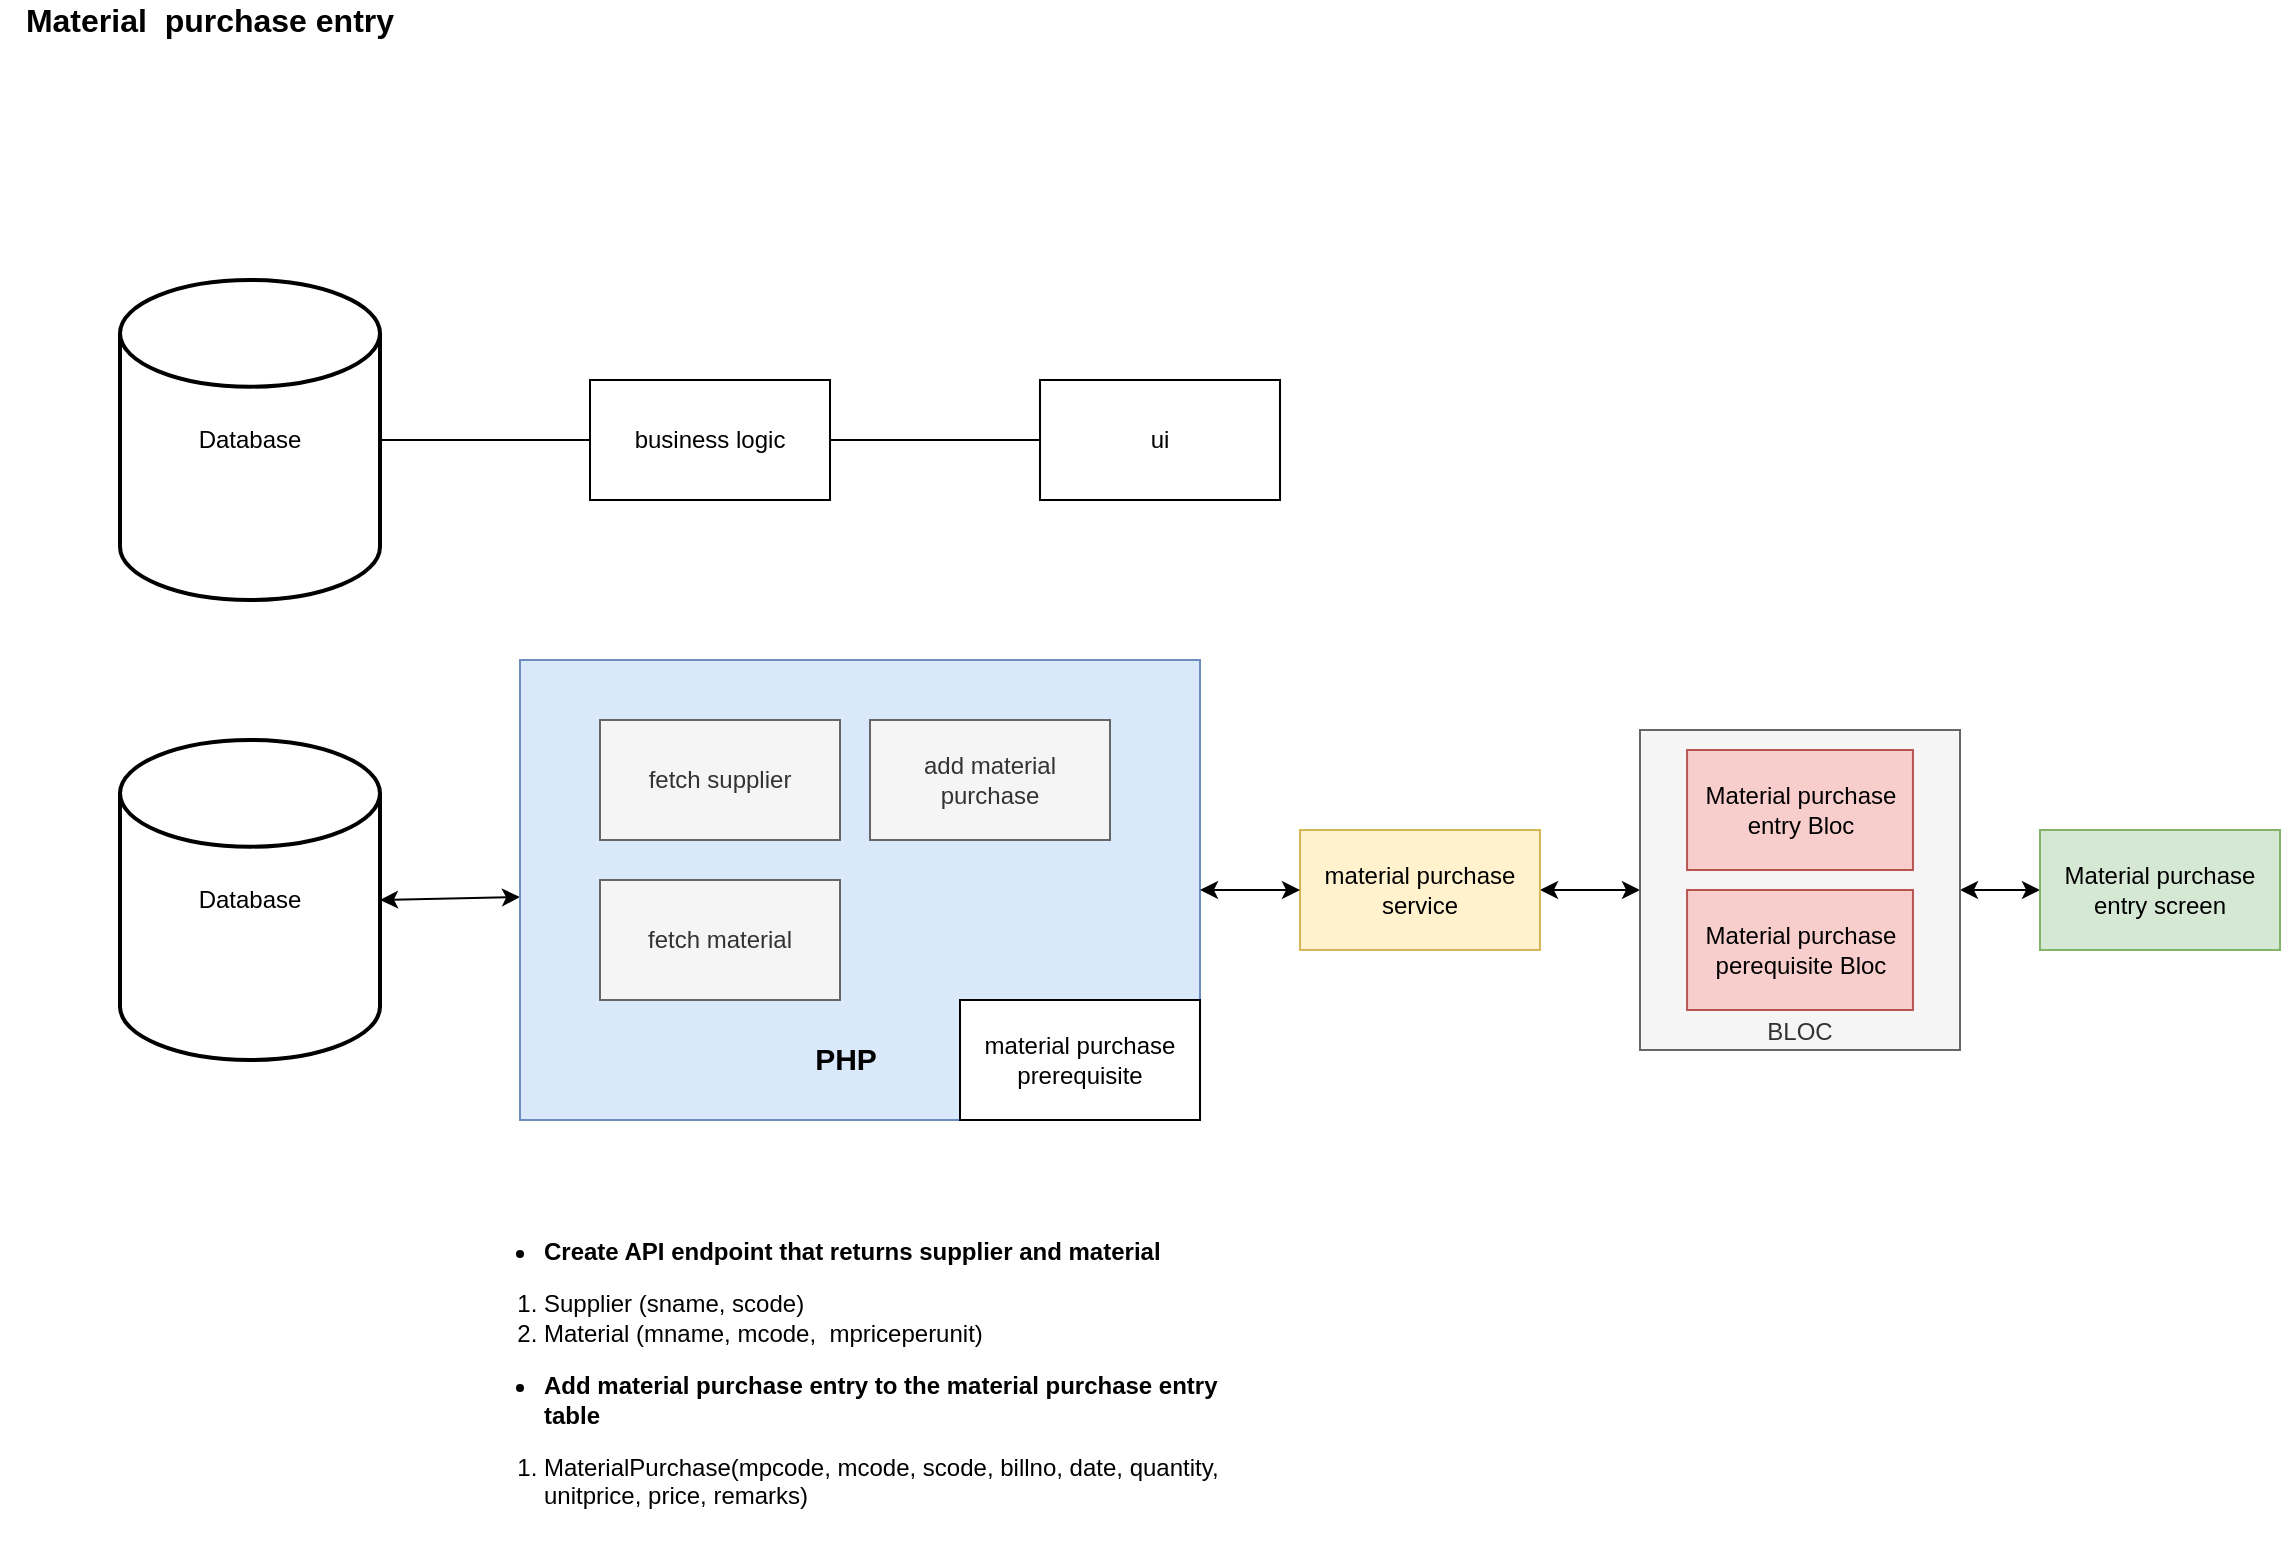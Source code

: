 <mxfile version="13.9.9" type="device" pages="5"><diagram id="QV5K9Vt319XhEKsrJ4Ew" name="High level diagram"><mxGraphModel dx="899" dy="542" grid="1" gridSize="10" guides="1" tooltips="1" connect="1" arrows="1" fold="1" page="1" pageScale="1" pageWidth="850" pageHeight="1100" math="0" shadow="0"><root><mxCell id="0"/><mxCell id="1" style="" parent="0"/><mxCell id="Pnt5gyBTpbnhrwUrMIUJ-1" value="Material&amp;nbsp; purchase entry" style="text;html=1;strokeColor=none;fillColor=none;align=center;verticalAlign=middle;whiteSpace=wrap;rounded=0;strokeWidth=1;fontStyle=1;fontSize=16;" parent="1" vertex="1"><mxGeometry x="10" y="10" width="210" height="20" as="geometry"/></mxCell><mxCell id="Pnt5gyBTpbnhrwUrMIUJ-18" style="edgeStyle=none;rounded=0;orthogonalLoop=1;jettySize=auto;html=1;exitX=1;exitY=0.5;exitDx=0;exitDy=0;exitPerimeter=0;entryX=0;entryY=0.5;entryDx=0;entryDy=0;fontSize=12;endArrow=none;endFill=0;" parent="1" source="Pnt5gyBTpbnhrwUrMIUJ-3" target="Pnt5gyBTpbnhrwUrMIUJ-4" edge="1"><mxGeometry relative="1" as="geometry"/></mxCell><mxCell id="Pnt5gyBTpbnhrwUrMIUJ-3" value="Database" style="strokeWidth=2;html=1;shape=mxgraph.flowchart.database;whiteSpace=wrap;fontSize=12;" parent="1" vertex="1"><mxGeometry x="70" y="150" width="130" height="160" as="geometry"/></mxCell><mxCell id="Pnt5gyBTpbnhrwUrMIUJ-19" style="edgeStyle=none;rounded=0;orthogonalLoop=1;jettySize=auto;html=1;exitX=1;exitY=0.5;exitDx=0;exitDy=0;entryX=0;entryY=0.5;entryDx=0;entryDy=0;fontSize=12;endArrow=none;endFill=0;" parent="1" source="Pnt5gyBTpbnhrwUrMIUJ-4" target="Pnt5gyBTpbnhrwUrMIUJ-5" edge="1"><mxGeometry relative="1" as="geometry"/></mxCell><mxCell id="Pnt5gyBTpbnhrwUrMIUJ-4" value="business logic" style="rounded=0;whiteSpace=wrap;html=1;strokeWidth=1;fontSize=12;" parent="1" vertex="1"><mxGeometry x="305" y="200" width="120" height="60" as="geometry"/></mxCell><mxCell id="Pnt5gyBTpbnhrwUrMIUJ-5" value="ui" style="rounded=0;whiteSpace=wrap;html=1;strokeWidth=1;fontSize=12;" parent="1" vertex="1"><mxGeometry x="530" y="200" width="120" height="60" as="geometry"/></mxCell><mxCell id="Pnt5gyBTpbnhrwUrMIUJ-31" style="edgeStyle=none;rounded=0;orthogonalLoop=1;jettySize=auto;html=1;exitX=1;exitY=0.5;exitDx=0;exitDy=0;exitPerimeter=0;endArrow=classic;endFill=1;fontSize=12;startArrow=classic;startFill=1;" parent="1" source="Pnt5gyBTpbnhrwUrMIUJ-21" target="Pnt5gyBTpbnhrwUrMIUJ-28" edge="1"><mxGeometry relative="1" as="geometry"/></mxCell><mxCell id="Pnt5gyBTpbnhrwUrMIUJ-21" value="Database" style="strokeWidth=2;html=1;shape=mxgraph.flowchart.database;whiteSpace=wrap;fontSize=12;" parent="1" vertex="1"><mxGeometry x="70" y="380" width="130" height="160" as="geometry"/></mxCell><UserObject label="" id="Pnt5gyBTpbnhrwUrMIUJ-29"><mxCell style="group;fillColor=#f8cecc;strokeColor=#b85450;" parent="1" vertex="1" connectable="0"><mxGeometry x="270" y="340" width="340" height="230" as="geometry"/></mxCell></UserObject><mxCell id="Pnt5gyBTpbnhrwUrMIUJ-28" value="&lt;h1&gt;&lt;font style=&quot;font-size: 15px&quot;&gt;PHP&lt;/font&gt;&lt;/h1&gt;" style="rounded=0;whiteSpace=wrap;html=1;strokeWidth=1;fontSize=12;align=center;spacingRight=14;verticalAlign=bottom;fillColor=#dae8fc;strokeColor=#6c8ebf;" parent="Pnt5gyBTpbnhrwUrMIUJ-29" vertex="1"><mxGeometry width="340" height="230" as="geometry"/></mxCell><mxCell id="Pnt5gyBTpbnhrwUrMIUJ-25" value="fetch supplier" style="rounded=0;whiteSpace=wrap;html=1;strokeWidth=1;fontSize=12;fillColor=#f5f5f5;strokeColor=#666666;fontColor=#333333;" parent="Pnt5gyBTpbnhrwUrMIUJ-29" vertex="1"><mxGeometry x="40" y="30" width="120" height="60" as="geometry"/></mxCell><mxCell id="Pnt5gyBTpbnhrwUrMIUJ-26" value="fetch material" style="rounded=0;whiteSpace=wrap;html=1;strokeWidth=1;fontSize=12;fillColor=#f5f5f5;strokeColor=#666666;fontColor=#333333;" parent="Pnt5gyBTpbnhrwUrMIUJ-29" vertex="1"><mxGeometry x="40" y="110" width="120" height="60" as="geometry"/></mxCell><mxCell id="Pnt5gyBTpbnhrwUrMIUJ-27" value="add material purchase" style="rounded=0;whiteSpace=wrap;html=1;strokeWidth=1;fontSize=12;fillColor=#f5f5f5;strokeColor=#666666;fontColor=#333333;" parent="Pnt5gyBTpbnhrwUrMIUJ-29" vertex="1"><mxGeometry x="175" y="30" width="120" height="60" as="geometry"/></mxCell><UserObject label="material purchase prerequisite" id="Pnt5gyBTpbnhrwUrMIUJ-39"><mxCell style="rounded=0;whiteSpace=wrap;html=1;strokeWidth=1;fontSize=12;" parent="Pnt5gyBTpbnhrwUrMIUJ-29" vertex="1"><mxGeometry x="220" y="170" width="120" height="60" as="geometry"/></mxCell></UserObject><mxCell id="M_cP8SdvTLf78O9Frro9-1" style="edgeStyle=orthogonalEdgeStyle;rounded=0;orthogonalLoop=1;jettySize=auto;html=1;startArrow=classic;startFill=1;endArrow=classic;endFill=1;" parent="1" source="Pnt5gyBTpbnhrwUrMIUJ-30" target="NsoEBpE51U3iJmEmzJG5-1" edge="1"><mxGeometry relative="1" as="geometry"><mxPoint x="860" y="455" as="targetPoint"/><Array as="points"><mxPoint x="840" y="455"/><mxPoint x="840" y="455"/></Array></mxGeometry></mxCell><UserObject label="material purchase service" link="data:page/id,kyyFgKPDq-HaHWVdIv5S" id="Pnt5gyBTpbnhrwUrMIUJ-30"><mxCell style="rounded=0;whiteSpace=wrap;html=1;strokeWidth=1;fontSize=12;fillColor=#fff2cc;strokeColor=#d6b656;" parent="1" vertex="1"><mxGeometry x="660" y="425" width="120" height="60" as="geometry"/></mxCell></UserObject><mxCell id="M_cP8SdvTLf78O9Frro9-3" style="edgeStyle=orthogonalEdgeStyle;rounded=0;orthogonalLoop=1;jettySize=auto;html=1;entryX=1;entryY=0.5;entryDx=0;entryDy=0;startArrow=classic;startFill=1;endArrow=classic;endFill=1;" parent="1" source="Pnt5gyBTpbnhrwUrMIUJ-35" target="NsoEBpE51U3iJmEmzJG5-1" edge="1"><mxGeometry relative="1" as="geometry"/></mxCell><mxCell id="Pnt5gyBTpbnhrwUrMIUJ-35" value="Material purchase entry screen" style="rounded=0;whiteSpace=wrap;html=1;strokeWidth=1;fontSize=12;fillColor=#d5e8d4;strokeColor=#82b366;" parent="1" vertex="1"><mxGeometry x="1030" y="425" width="120" height="60" as="geometry"/></mxCell><mxCell id="Pnt5gyBTpbnhrwUrMIUJ-36" style="edgeStyle=none;rounded=0;orthogonalLoop=1;jettySize=auto;html=1;exitX=1;exitY=0.5;exitDx=0;exitDy=0;entryX=0;entryY=0.5;entryDx=0;entryDy=0;startArrow=classic;startFill=1;endArrow=classic;endFill=1;fontSize=12;" parent="1" source="Pnt5gyBTpbnhrwUrMIUJ-28" target="Pnt5gyBTpbnhrwUrMIUJ-30" edge="1"><mxGeometry relative="1" as="geometry"/></mxCell><mxCell id="tz2uzORWyGp7HRnt9-gu-2" value="&lt;ul&gt;&lt;li&gt;&lt;b&gt;Create API endpoint that returns supplier and material&lt;/b&gt;&lt;/li&gt;&lt;/ul&gt;&lt;ol&gt;&lt;li&gt;Supplier (sname, scode)&lt;/li&gt;&lt;li&gt;Material (mname, mcode,&amp;nbsp; mpriceperunit)&lt;/li&gt;&lt;/ol&gt;&lt;ul&gt;&lt;li&gt;&lt;b&gt;Add material purchase entry to the material purchase entry table&lt;/b&gt;&lt;/li&gt;&lt;/ul&gt;&lt;ol&gt;&lt;li&gt;MaterialPurchase(mpcode, mcode, scode, billno, date, quantity, unitprice, price, remarks)&lt;/li&gt;&lt;/ol&gt;" style="text;html=1;strokeColor=none;fillColor=none;align=left;verticalAlign=top;whiteSpace=wrap;rounded=0;fontSize=12;" parent="1" vertex="1"><mxGeometry x="240" y="610" width="400" height="170" as="geometry"/></mxCell><mxCell id="NsoEBpE51U3iJmEmzJG5-2" value="" style="group" parent="1" vertex="1" connectable="0"><mxGeometry x="830" y="375" width="160" height="160" as="geometry"/></mxCell><UserObject label="BLOC" link="data:page/id,rGWA-mxIF4zJP4xXCpjU" id="NsoEBpE51U3iJmEmzJG5-1"><mxCell style="rounded=0;whiteSpace=wrap;html=1;verticalAlign=bottom;fillColor=#f5f5f5;strokeColor=#666666;fontColor=#333333;" parent="NsoEBpE51U3iJmEmzJG5-2" vertex="1"><mxGeometry width="160" height="160" as="geometry"/></mxCell></UserObject><UserObject label="Material purchase perequisite Bloc" link="data:page/id,1KdPU-bh0A246NnZ06bt" id="Pnt5gyBTpbnhrwUrMIUJ-34"><mxCell style="rounded=0;whiteSpace=wrap;html=1;strokeWidth=1;fontSize=12;fillColor=#f8cecc;strokeColor=#b85450;" parent="NsoEBpE51U3iJmEmzJG5-2" vertex="1"><mxGeometry x="23.534" y="80" width="112.941" height="60" as="geometry"/></mxCell></UserObject><UserObject label="Material purchase entry Bloc" link="data:page/id,dkCH8ygt3ENEw-qmFj9S" id="lJnmMiMax9aITqA167YL-5"><mxCell style="rounded=0;whiteSpace=wrap;html=1;strokeWidth=1;fontSize=12;fillColor=#f8cecc;strokeColor=#b85450;" parent="NsoEBpE51U3iJmEmzJG5-2" vertex="1"><mxGeometry x="23.534" y="10" width="112.941" height="60" as="geometry"/></mxCell></UserObject></root></mxGraphModel></diagram><diagram id="kyyFgKPDq-HaHWVdIv5S" name="MP Services "><mxGraphModel dx="886" dy="1629" grid="1" gridSize="10" guides="1" tooltips="1" connect="1" arrows="1" fold="1" page="1" pageScale="1" pageWidth="850" pageHeight="1100" math="0" shadow="0"><root><mxCell id="8fcaQR_53dq7zYqpwBTJ-0"/><mxCell id="8fcaQR_53dq7zYqpwBTJ-1" parent="8fcaQR_53dq7zYqpwBTJ-0"/><mxCell id="xBUCFZnqK8qtdvG-FNYp-0" value="MaterialPurchaseService" style="swimlane;fontStyle=1;align=center;verticalAlign=top;childLayout=stackLayout;horizontal=1;startSize=26;horizontalStack=0;resizeParent=1;resizeParentMax=0;resizeLast=0;collapsible=1;marginBottom=0;strokeWidth=1;fontSize=12;" parent="8fcaQR_53dq7zYqpwBTJ-1" vertex="1"><mxGeometry x="50" y="-1010" width="340" height="190" as="geometry"/></mxCell><mxCell id="xBUCFZnqK8qtdvG-FNYp-1" value="+ baseUrl: String" style="text;strokeColor=none;fillColor=none;align=left;verticalAlign=top;spacingLeft=4;spacingRight=4;overflow=hidden;rotatable=0;points=[[0,0.5],[1,0.5]];portConstraint=eastwest;" parent="xBUCFZnqK8qtdvG-FNYp-0" vertex="1"><mxGeometry y="26" width="340" height="26" as="geometry"/></mxCell><mxCell id="xBUCFZnqK8qtdvG-FNYp-2" value="" style="line;strokeWidth=1;fillColor=none;align=left;verticalAlign=middle;spacingTop=-1;spacingLeft=3;spacingRight=3;rotatable=0;labelPosition=right;points=[];portConstraint=eastwest;" parent="xBUCFZnqK8qtdvG-FNYp-0" vertex="1"><mxGeometry y="52" width="340" height="8" as="geometry"/></mxCell><mxCell id="xBUCFZnqK8qtdvG-FNYp-3" value="+ getMPPrerequisite() : MPPrerequisite" style="text;strokeColor=none;fillColor=none;align=left;verticalAlign=top;spacingLeft=4;spacingRight=4;overflow=hidden;rotatable=0;points=[[0,0.5],[1,0.5]];portConstraint=eastwest;" parent="xBUCFZnqK8qtdvG-FNYp-0" vertex="1"><mxGeometry y="60" width="340" height="26" as="geometry"/></mxCell><mxCell id="xBUCFZnqK8qtdvG-FNYp-4" value="+ getMaterialPurchase() : MaterialPurchase" style="text;strokeColor=none;fillColor=none;align=left;verticalAlign=top;spacingLeft=4;spacingRight=4;overflow=hidden;rotatable=0;points=[[0,0.5],[1,0.5]];portConstraint=eastwest;" parent="xBUCFZnqK8qtdvG-FNYp-0" vertex="1"><mxGeometry y="86" width="340" height="26" as="geometry"/></mxCell><mxCell id="xBUCFZnqK8qtdvG-FNYp-5" value="+ uploadMP() : MaterialPurchase" style="text;strokeColor=none;fillColor=none;align=left;verticalAlign=top;spacingLeft=4;spacingRight=4;overflow=hidden;rotatable=0;points=[[0,0.5],[1,0.5]];portConstraint=eastwest;" parent="xBUCFZnqK8qtdvG-FNYp-0" vertex="1"><mxGeometry y="112" width="340" height="26" as="geometry"/></mxCell><mxCell id="xBUCFZnqK8qtdvG-FNYp-6" value="+ editMP() : MaterialPurchase" style="text;strokeColor=none;fillColor=none;align=left;verticalAlign=top;spacingLeft=4;spacingRight=4;overflow=hidden;rotatable=0;points=[[0,0.5],[1,0.5]];portConstraint=eastwest;" parent="xBUCFZnqK8qtdvG-FNYp-0" vertex="1"><mxGeometry y="138" width="340" height="26" as="geometry"/></mxCell><mxCell id="xBUCFZnqK8qtdvG-FNYp-7" value="+ uploadMP() : MaterialPurchase" style="text;strokeColor=none;fillColor=none;align=left;verticalAlign=top;spacingLeft=4;spacingRight=4;overflow=hidden;rotatable=0;points=[[0,0.5],[1,0.5]];portConstraint=eastwest;" parent="xBUCFZnqK8qtdvG-FNYp-0" vertex="1"><mxGeometry y="164" width="340" height="26" as="geometry"/></mxCell></root></mxGraphModel></diagram><diagram id="dkCH8ygt3ENEw-qmFj9S" name="MP entry bloc"><mxGraphModel dx="899" dy="542" grid="1" gridSize="10" guides="1" tooltips="1" connect="1" arrows="1" fold="1" page="1" pageScale="1" pageWidth="850" pageHeight="1100" math="0" shadow="0"><root><mxCell id="bBB6ayH8CwneLFa56HNG-0"/><mxCell id="bBB6ayH8CwneLFa56HNG-1" parent="bBB6ayH8CwneLFa56HNG-0"/><mxCell id="wGpXWfi1KZZLtxwiVBDF-0" value="MPEntryEvent" style="swimlane;fontStyle=2;childLayout=stackLayout;horizontal=1;startSize=26;fillColor=none;horizontalStack=0;resizeParent=1;resizeParentMax=0;resizeLast=0;collapsible=1;marginBottom=0;" vertex="1" collapsed="1" parent="bBB6ayH8CwneLFa56HNG-1"><mxGeometry x="190" y="60" width="110" height="26" as="geometry"><mxRectangle x="190" y="60" width="210" height="52" as="alternateBounds"/></mxGeometry></mxCell><mxCell id="wGpXWfi1KZZLtxwiVBDF-1" style="edgeStyle=orthogonalEdgeStyle;rounded=0;orthogonalLoop=1;jettySize=auto;html=1;entryX=0.5;entryY=1;entryDx=0;entryDy=0;endArrow=block;endFill=1;" edge="1" parent="bBB6ayH8CwneLFa56HNG-1" source="wGpXWfi1KZZLtxwiVBDF-2" target="wGpXWfi1KZZLtxwiVBDF-0"><mxGeometry relative="1" as="geometry"/></mxCell><mxCell id="wGpXWfi1KZZLtxwiVBDF-2" value="UploadMPEntry" style="swimlane;fontStyle=0;childLayout=stackLayout;horizontal=1;startSize=26;fillColor=none;horizontalStack=0;resizeParent=1;resizeParentMax=0;resizeLast=0;collapsible=1;marginBottom=0;" vertex="1" collapsed="1" parent="bBB6ayH8CwneLFa56HNG-1"><mxGeometry x="185" y="130" width="120" height="26" as="geometry"><mxRectangle x="185" y="130" width="140" height="260" as="alternateBounds"/></mxGeometry></mxCell><mxCell id="wGpXWfi1KZZLtxwiVBDF-3" value="+ mpcode : String" style="text;strokeColor=none;fillColor=none;align=left;verticalAlign=top;spacingLeft=4;spacingRight=4;overflow=hidden;rotatable=0;points=[[0,0.5],[1,0.5]];portConstraint=eastwest;" vertex="1" parent="wGpXWfi1KZZLtxwiVBDF-2"><mxGeometry y="26" width="120" height="26" as="geometry"/></mxCell><mxCell id="wGpXWfi1KZZLtxwiVBDF-4" value="+ mcode : String" style="text;strokeColor=none;fillColor=none;align=left;verticalAlign=top;spacingLeft=4;spacingRight=4;overflow=hidden;rotatable=0;points=[[0,0.5],[1,0.5]];portConstraint=eastwest;" vertex="1" parent="wGpXWfi1KZZLtxwiVBDF-2"><mxGeometry y="52" width="120" height="26" as="geometry"/></mxCell><mxCell id="wGpXWfi1KZZLtxwiVBDF-5" value="+ scode : String" style="text;strokeColor=none;fillColor=none;align=left;verticalAlign=top;spacingLeft=4;spacingRight=4;overflow=hidden;rotatable=0;points=[[0,0.5],[1,0.5]];portConstraint=eastwest;" vertex="1" parent="wGpXWfi1KZZLtxwiVBDF-2"><mxGeometry y="78" width="120" height="26" as="geometry"/></mxCell><mxCell id="wGpXWfi1KZZLtxwiVBDF-6" value="+ billno : String" style="text;strokeColor=none;fillColor=none;align=left;verticalAlign=top;spacingLeft=4;spacingRight=4;overflow=hidden;rotatable=0;points=[[0,0.5],[1,0.5]];portConstraint=eastwest;" vertex="1" parent="wGpXWfi1KZZLtxwiVBDF-2"><mxGeometry y="104" width="120" height="26" as="geometry"/></mxCell><mxCell id="wGpXWfi1KZZLtxwiVBDF-7" value="+ date : String" style="text;strokeColor=none;fillColor=none;align=left;verticalAlign=top;spacingLeft=4;spacingRight=4;overflow=hidden;rotatable=0;points=[[0,0.5],[1,0.5]];portConstraint=eastwest;" vertex="1" parent="wGpXWfi1KZZLtxwiVBDF-2"><mxGeometry y="130" width="120" height="26" as="geometry"/></mxCell><mxCell id="wGpXWfi1KZZLtxwiVBDF-8" value="+ quantity : String" style="text;strokeColor=none;fillColor=none;align=left;verticalAlign=top;spacingLeft=4;spacingRight=4;overflow=hidden;rotatable=0;points=[[0,0.5],[1,0.5]];portConstraint=eastwest;" vertex="1" parent="wGpXWfi1KZZLtxwiVBDF-2"><mxGeometry y="156" width="120" height="26" as="geometry"/></mxCell><mxCell id="wGpXWfi1KZZLtxwiVBDF-9" value="+ unitprice: String" style="text;strokeColor=none;fillColor=none;align=left;verticalAlign=top;spacingLeft=4;spacingRight=4;overflow=hidden;rotatable=0;points=[[0,0.5],[1,0.5]];portConstraint=eastwest;" vertex="1" parent="wGpXWfi1KZZLtxwiVBDF-2"><mxGeometry y="182" width="120" height="26" as="geometry"/></mxCell><mxCell id="wGpXWfi1KZZLtxwiVBDF-10" value="+ price : String" style="text;strokeColor=none;fillColor=none;align=left;verticalAlign=top;spacingLeft=4;spacingRight=4;overflow=hidden;rotatable=0;points=[[0,0.5],[1,0.5]];portConstraint=eastwest;" vertex="1" parent="wGpXWfi1KZZLtxwiVBDF-2"><mxGeometry y="208" width="120" height="26" as="geometry"/></mxCell><mxCell id="wGpXWfi1KZZLtxwiVBDF-11" value="+ remark: String" style="text;strokeColor=none;fillColor=none;align=left;verticalAlign=top;spacingLeft=4;spacingRight=4;overflow=hidden;rotatable=0;points=[[0,0.5],[1,0.5]];portConstraint=eastwest;" vertex="1" parent="wGpXWfi1KZZLtxwiVBDF-2"><mxGeometry y="234" width="120" height="26" as="geometry"/></mxCell><mxCell id="w36hBY3ST3zE9rsS7CHq-0" value="MPEntryState" style="swimlane;fontStyle=2;childLayout=stackLayout;horizontal=1;startSize=26;fillColor=none;horizontalStack=0;resizeParent=1;resizeParentMax=0;resizeLast=0;collapsible=1;marginBottom=0;" vertex="1" collapsed="1" parent="bBB6ayH8CwneLFa56HNG-1"><mxGeometry x="470" y="60" width="110" height="26" as="geometry"><mxRectangle x="470" y="60" width="210" height="52" as="alternateBounds"/></mxGeometry></mxCell><mxCell id="w36hBY3ST3zE9rsS7CHq-1" style="edgeStyle=orthogonalEdgeStyle;rounded=0;orthogonalLoop=1;jettySize=auto;html=1;entryX=0.5;entryY=1;entryDx=0;entryDy=0;" edge="1" parent="bBB6ayH8CwneLFa56HNG-1" source="w36hBY3ST3zE9rsS7CHq-8" target="w36hBY3ST3zE9rsS7CHq-0"><mxGeometry relative="1" as="geometry"><Array as="points"><mxPoint x="525" y="150"/><mxPoint x="525" y="150"/></Array></mxGeometry></mxCell><mxCell id="w36hBY3ST3zE9rsS7CHq-2" style="edgeStyle=orthogonalEdgeStyle;rounded=0;orthogonalLoop=1;jettySize=auto;html=1;entryX=0.5;entryY=1;entryDx=0;entryDy=0;endArrow=block;endFill=1;" edge="1" parent="bBB6ayH8CwneLFa56HNG-1" source="w36hBY3ST3zE9rsS7CHq-3" target="w36hBY3ST3zE9rsS7CHq-0"><mxGeometry relative="1" as="geometry"><Array as="points"><mxPoint x="760" y="158"/><mxPoint x="525" y="158"/></Array></mxGeometry></mxCell><mxCell id="w36hBY3ST3zE9rsS7CHq-3" value="MPUploading" style="swimlane;fontStyle=0;childLayout=stackLayout;horizontal=1;startSize=26;fillColor=none;horizontalStack=0;resizeParent=1;resizeParentMax=0;resizeLast=0;collapsible=1;marginBottom=0;" vertex="1" parent="bBB6ayH8CwneLFa56HNG-1"><mxGeometry x="660" y="178" width="140" height="52" as="geometry"><mxRectangle x="660" y="178" width="100" height="26" as="alternateBounds"/></mxGeometry></mxCell><mxCell id="w36hBY3ST3zE9rsS7CHq-4" style="edgeStyle=orthogonalEdgeStyle;rounded=0;orthogonalLoop=1;jettySize=auto;html=1;entryX=0.5;entryY=1;entryDx=0;entryDy=0;endArrow=block;endFill=1;" edge="1" parent="bBB6ayH8CwneLFa56HNG-1" source="w36hBY3ST3zE9rsS7CHq-5" target="w36hBY3ST3zE9rsS7CHq-0"><mxGeometry relative="1" as="geometry"><Array as="points"><mxPoint x="390" y="158"/><mxPoint x="525" y="158"/></Array></mxGeometry></mxCell><mxCell id="w36hBY3ST3zE9rsS7CHq-5" value="MPUploaded" style="swimlane;fontStyle=0;childLayout=stackLayout;horizontal=1;startSize=26;fillColor=none;horizontalStack=0;resizeParent=1;resizeParentMax=0;resizeLast=0;collapsible=1;marginBottom=0;" vertex="1" parent="bBB6ayH8CwneLFa56HNG-1"><mxGeometry x="320" y="178" width="140" height="78" as="geometry"><mxRectangle x="320" y="178" width="100" height="26" as="alternateBounds"/></mxGeometry></mxCell><mxCell id="w36hBY3ST3zE9rsS7CHq-6" value="+ messge : String" style="text;strokeColor=none;fillColor=none;align=left;verticalAlign=top;spacingLeft=4;spacingRight=4;overflow=hidden;rotatable=0;points=[[0,0.5],[1,0.5]];portConstraint=eastwest;" vertex="1" parent="w36hBY3ST3zE9rsS7CHq-5"><mxGeometry y="26" width="140" height="26" as="geometry"/></mxCell><mxCell id="w36hBY3ST3zE9rsS7CHq-7" value="+ status: bool" style="text;strokeColor=none;fillColor=none;align=left;verticalAlign=top;spacingLeft=4;spacingRight=4;overflow=hidden;rotatable=0;points=[[0,0.5],[1,0.5]];portConstraint=eastwest;" vertex="1" parent="w36hBY3ST3zE9rsS7CHq-5"><mxGeometry y="52" width="140" height="26" as="geometry"/></mxCell><mxCell id="w36hBY3ST3zE9rsS7CHq-8" value="MPError" style="swimlane;fontStyle=0;childLayout=stackLayout;horizontal=1;startSize=26;fillColor=none;horizontalStack=0;resizeParent=1;resizeParentMax=0;resizeLast=0;collapsible=1;marginBottom=0;" vertex="1" parent="bBB6ayH8CwneLFa56HNG-1"><mxGeometry x="505" y="178" width="140" height="78" as="geometry"><mxRectangle x="505" y="178" width="80" height="26" as="alternateBounds"/></mxGeometry></mxCell><mxCell id="w36hBY3ST3zE9rsS7CHq-9" value="+ messge : String" style="text;strokeColor=none;fillColor=none;align=left;verticalAlign=top;spacingLeft=4;spacingRight=4;overflow=hidden;rotatable=0;points=[[0,0.5],[1,0.5]];portConstraint=eastwest;" vertex="1" parent="w36hBY3ST3zE9rsS7CHq-8"><mxGeometry y="26" width="140" height="26" as="geometry"/></mxCell><mxCell id="w36hBY3ST3zE9rsS7CHq-10" value="+ status: bool" style="text;strokeColor=none;fillColor=none;align=left;verticalAlign=top;spacingLeft=4;spacingRight=4;overflow=hidden;rotatable=0;points=[[0,0.5],[1,0.5]];portConstraint=eastwest;" vertex="1" parent="w36hBY3ST3zE9rsS7CHq-8"><mxGeometry y="52" width="140" height="26" as="geometry"/></mxCell></root></mxGraphModel></diagram><diagram id="1KdPU-bh0A246NnZ06bt" name="MP prerequisite Bloc"><mxGraphModel dx="49" dy="542" grid="1" gridSize="10" guides="1" tooltips="1" connect="1" arrows="1" fold="1" page="1" pageScale="1" pageWidth="850" pageHeight="1100" math="0" shadow="0"><root><mxCell id="9GZE2hCJZmeitjKEEiCV-0"/><mxCell id="9GZE2hCJZmeitjKEEiCV-1" parent="9GZE2hCJZmeitjKEEiCV-0"/><mxCell id="dRiecwdv5yZpLqWaE-xh-0" style="edgeStyle=orthogonalEdgeStyle;rounded=0;orthogonalLoop=1;jettySize=auto;html=1;entryX=0.5;entryY=1;entryDx=0;entryDy=0;endArrow=block;endFill=1;" edge="1" parent="9GZE2hCJZmeitjKEEiCV-1" source="dRiecwdv5yZpLqWaE-xh-1" target="dRiecwdv5yZpLqWaE-xh-5"><mxGeometry relative="1" as="geometry"/></mxCell><mxCell id="dRiecwdv5yZpLqWaE-xh-1" value="MPPrerequisiteError" style="swimlane;fontStyle=0;childLayout=stackLayout;horizontal=1;startSize=26;fillColor=none;horizontalStack=0;resizeParent=1;resizeParentMax=0;resizeLast=0;collapsible=1;marginBottom=0;" vertex="1" parent="9GZE2hCJZmeitjKEEiCV-1"><mxGeometry x="1300" y="190" width="140" height="46" as="geometry"/></mxCell><mxCell id="r-FwxM_aSHjPBQ-463VA-0" value="+ message: String" style="text;html=1;align=center;verticalAlign=middle;resizable=0;points=[];autosize=1;" vertex="1" parent="dRiecwdv5yZpLqWaE-xh-1"><mxGeometry y="26" width="140" height="20" as="geometry"/></mxCell><mxCell id="dRiecwdv5yZpLqWaE-xh-2" value="MPPrerequisiteEvent" style="swimlane;fontStyle=2;childLayout=stackLayout;horizontal=1;startSize=26;fillColor=none;horizontalStack=0;resizeParent=1;resizeParentMax=0;resizeLast=0;collapsible=1;marginBottom=0;" vertex="1" parent="9GZE2hCJZmeitjKEEiCV-1"><mxGeometry x="880" y="103" width="210" height="52" as="geometry"/></mxCell><mxCell id="dRiecwdv5yZpLqWaE-xh-3" style="edgeStyle=orthogonalEdgeStyle;rounded=0;orthogonalLoop=1;jettySize=auto;html=1;entryX=0.5;entryY=1;entryDx=0;entryDy=0;endArrow=block;endFill=1;" edge="1" parent="9GZE2hCJZmeitjKEEiCV-1" source="dRiecwdv5yZpLqWaE-xh-4" target="dRiecwdv5yZpLqWaE-xh-2"><mxGeometry relative="1" as="geometry"/></mxCell><mxCell id="dRiecwdv5yZpLqWaE-xh-4" value="GetMPPrerequisite" style="swimlane;fontStyle=0;childLayout=stackLayout;horizontal=1;startSize=26;fillColor=none;horizontalStack=0;resizeParent=1;resizeParentMax=0;resizeLast=0;collapsible=1;marginBottom=0;" vertex="1" parent="9GZE2hCJZmeitjKEEiCV-1"><mxGeometry x="880" y="190" width="210" height="52" as="geometry"/></mxCell><mxCell id="dRiecwdv5yZpLqWaE-xh-5" value="MPPrerequisiteState" style="swimlane;fontStyle=2;childLayout=stackLayout;horizontal=1;startSize=26;fillColor=none;horizontalStack=0;resizeParent=1;resizeParentMax=0;resizeLast=0;collapsible=1;marginBottom=0;" vertex="1" parent="9GZE2hCJZmeitjKEEiCV-1"><mxGeometry x="1265" y="80" width="210" height="52" as="geometry"/></mxCell><mxCell id="dRiecwdv5yZpLqWaE-xh-6" style="edgeStyle=orthogonalEdgeStyle;rounded=0;orthogonalLoop=1;jettySize=auto;html=1;entryX=0.5;entryY=1;entryDx=0;entryDy=0;endArrow=block;endFill=1;" edge="1" parent="9GZE2hCJZmeitjKEEiCV-1" source="dRiecwdv5yZpLqWaE-xh-7" target="dRiecwdv5yZpLqWaE-xh-5"><mxGeometry relative="1" as="geometry"><Array as="points"><mxPoint x="1200" y="150"/><mxPoint x="1370" y="150"/></Array></mxGeometry></mxCell><mxCell id="dRiecwdv5yZpLqWaE-xh-7" value="MPPrerequisiteLoading" style="swimlane;fontStyle=0;childLayout=stackLayout;horizontal=1;startSize=26;fillColor=none;horizontalStack=0;resizeParent=1;resizeParentMax=0;resizeLast=0;collapsible=1;marginBottom=0;" vertex="1" parent="9GZE2hCJZmeitjKEEiCV-1"><mxGeometry x="1130" y="190" width="140" height="52" as="geometry"/></mxCell><mxCell id="dRiecwdv5yZpLqWaE-xh-8" style="edgeStyle=orthogonalEdgeStyle;rounded=0;orthogonalLoop=1;jettySize=auto;html=1;endArrow=block;endFill=1;" edge="1" parent="9GZE2hCJZmeitjKEEiCV-1" source="dRiecwdv5yZpLqWaE-xh-9"><mxGeometry relative="1" as="geometry"><mxPoint x="1370" y="130" as="targetPoint"/><Array as="points"><mxPoint x="1540" y="150"/><mxPoint x="1370" y="150"/></Array></mxGeometry></mxCell><mxCell id="dRiecwdv5yZpLqWaE-xh-9" value="MPPrerequisiteLoaded" style="swimlane;fontStyle=0;childLayout=stackLayout;horizontal=1;startSize=26;fillColor=none;horizontalStack=0;resizeParent=1;resizeParentMax=0;resizeLast=0;collapsible=1;marginBottom=0;" vertex="1" parent="9GZE2hCJZmeitjKEEiCV-1"><mxGeometry x="1470" y="190" width="160" height="78" as="geometry"/></mxCell><mxCell id="dRiecwdv5yZpLqWaE-xh-10" value="+ material: List&lt;Material&gt;" style="text;strokeColor=none;fillColor=none;align=left;verticalAlign=top;spacingLeft=4;spacingRight=4;overflow=hidden;rotatable=0;points=[[0,0.5],[1,0.5]];portConstraint=eastwest;" vertex="1" parent="dRiecwdv5yZpLqWaE-xh-9"><mxGeometry y="26" width="160" height="26" as="geometry"/></mxCell><mxCell id="dRiecwdv5yZpLqWaE-xh-11" value="+ supplier: List&lt;Supplier&gt;" style="text;strokeColor=none;fillColor=none;align=left;verticalAlign=top;spacingLeft=4;spacingRight=4;overflow=hidden;rotatable=0;points=[[0,0.5],[1,0.5]];portConstraint=eastwest;" vertex="1" parent="dRiecwdv5yZpLqWaE-xh-9"><mxGeometry y="52" width="160" height="26" as="geometry"/></mxCell></root></mxGraphModel></diagram><diagram id="rGWA-mxIF4zJP4xXCpjU" name="BusinessLogic"><mxGraphModel dx="899" dy="1642" grid="1" gridSize="10" guides="1" tooltips="1" connect="1" arrows="1" fold="1" page="1" pageScale="1" pageWidth="850" pageHeight="1100" math="0" shadow="0"><root><mxCell id="6zVVcJskSqDxJQrPXMKp-0"/><mxCell id="6zVVcJskSqDxJQrPXMKp-1" parent="6zVVcJskSqDxJQrPXMKp-0"/><mxCell id="gR6fWZ7Ls9M4aqtm0wTX-0" value="add event to &lt;br&gt;MP prerequisite&lt;br&gt;bloc" style="edgeStyle=orthogonalEdgeStyle;rounded=0;orthogonalLoop=1;jettySize=auto;html=1;exitX=1;exitY=0.5;exitDx=0;exitDy=0;startArrow=none;startFill=0;endArrow=none;endFill=0;" parent="6zVVcJskSqDxJQrPXMKp-1" source="6zVVcJskSqDxJQrPXMKp-2" target="6zVVcJskSqDxJQrPXMKp-15" edge="1"><mxGeometry relative="1" as="geometry"/></mxCell><mxCell id="6zVVcJskSqDxJQrPXMKp-2" value="add button&lt;br&gt;&lt;br&gt;&lt;i&gt;when user press entry button&lt;/i&gt;" style="rounded=0;whiteSpace=wrap;html=1;fillColor=#f8cecc;strokeColor=#b85450;" parent="6zVVcJskSqDxJQrPXMKp-1" vertex="1"><mxGeometry x="30" y="-740" width="120" height="60" as="geometry"/></mxCell><mxCell id="Mz4MLYwchLUupRPGtSrz-1" style="edgeStyle=orthogonalEdgeStyle;rounded=0;orthogonalLoop=1;jettySize=auto;html=1;exitX=1;exitY=0.5;exitDx=0;exitDy=0;entryX=0;entryY=0.5;entryDx=0;entryDy=0;startArrow=none;startFill=0;endArrow=none;endFill=0;" parent="6zVVcJskSqDxJQrPXMKp-1" source="6zVVcJskSqDxJQrPXMKp-15" target="Mz4MLYwchLUupRPGtSrz-0" edge="1"><mxGeometry relative="1" as="geometry"/></mxCell><mxCell id="6zVVcJskSqDxJQrPXMKp-15" value="GetMPPrerequisite" style="rounded=0;whiteSpace=wrap;html=1;fillColor=#dae8fc;strokeColor=#6c8ebf;" parent="6zVVcJskSqDxJQrPXMKp-1" vertex="1"><mxGeometry x="280" y="-740" width="120" height="60" as="geometry"/></mxCell><mxCell id="Mz4MLYwchLUupRPGtSrz-5" value="if error" style="edgeStyle=orthogonalEdgeStyle;rounded=0;orthogonalLoop=1;jettySize=auto;html=1;entryX=0;entryY=0.5;entryDx=0;entryDy=0;startArrow=none;startFill=0;endArrow=none;endFill=0;" parent="6zVVcJskSqDxJQrPXMKp-1" target="Mz4MLYwchLUupRPGtSrz-2" edge="1"><mxGeometry x="0.478" relative="1" as="geometry"><mxPoint x="470" y="-710" as="sourcePoint"/><Array as="points"><mxPoint x="540" y="-710"/><mxPoint x="540" y="-800"/></Array><mxPoint as="offset"/></mxGeometry></mxCell><mxCell id="Mz4MLYwchLUupRPGtSrz-6" value="&#10;&#10;&lt;span style=&quot;color: rgb(0, 0, 0); font-family: helvetica; font-size: 11px; font-style: normal; font-weight: 400; letter-spacing: normal; text-align: center; text-indent: 0px; text-transform: none; word-spacing: 0px; background-color: rgb(255, 255, 255); display: inline; float: none;&quot;&gt;if loaded&lt;/span&gt;&#10;&#10;" style="edgeStyle=orthogonalEdgeStyle;rounded=0;orthogonalLoop=1;jettySize=auto;html=1;entryX=0;entryY=0.75;entryDx=0;entryDy=0;startArrow=none;startFill=0;endArrow=none;endFill=0;" parent="6zVVcJskSqDxJQrPXMKp-1" target="Mz4MLYwchLUupRPGtSrz-4" edge="1"><mxGeometry x="0.556" relative="1" as="geometry"><mxPoint x="470" y="-710" as="sourcePoint"/><Array as="points"><mxPoint x="540" y="-710"/><mxPoint x="540" y="-615"/></Array><mxPoint as="offset"/></mxGeometry></mxCell><mxCell id="Mz4MLYwchLUupRPGtSrz-7" value="if loading" style="edgeStyle=orthogonalEdgeStyle;rounded=0;orthogonalLoop=1;jettySize=auto;html=1;exitX=1;exitY=0.5;exitDx=0;exitDy=0;startArrow=none;startFill=0;endArrow=none;endFill=0;" parent="6zVVcJskSqDxJQrPXMKp-1" target="Mz4MLYwchLUupRPGtSrz-3" edge="1"><mxGeometry x="0.231" relative="1" as="geometry"><mxPoint x="470" y="-710" as="sourcePoint"/><mxPoint as="offset"/></mxGeometry></mxCell><mxCell id="Mz4MLYwchLUupRPGtSrz-0" value="state" style="rhombus;whiteSpace=wrap;html=1;fillColor=#d5e8d4;strokeColor=#82b366;" parent="6zVVcJskSqDxJQrPXMKp-1" vertex="1"><mxGeometry x="430" y="-750" width="80" height="80" as="geometry"/></mxCell><mxCell id="TOPMRyOFL4B_MPEgMVK4-4" style="edgeStyle=orthogonalEdgeStyle;rounded=0;orthogonalLoop=1;jettySize=auto;html=1;exitX=1;exitY=0.5;exitDx=0;exitDy=0;entryX=0;entryY=0.5;entryDx=0;entryDy=0;startArrow=none;startFill=0;endArrow=none;endFill=0;" parent="6zVVcJskSqDxJQrPXMKp-1" source="Mz4MLYwchLUupRPGtSrz-2" target="TOPMRyOFL4B_MPEgMVK4-1" edge="1"><mxGeometry relative="1" as="geometry"/></mxCell><mxCell id="Mz4MLYwchLUupRPGtSrz-2" value="MPPrerequisiteError" style="rounded=0;whiteSpace=wrap;html=1;fillColor=#fff2cc;strokeColor=#d6b656;" parent="6zVVcJskSqDxJQrPXMKp-1" vertex="1"><mxGeometry x="640" y="-820" width="130" height="60" as="geometry"/></mxCell><mxCell id="TOPMRyOFL4B_MPEgMVK4-5" style="edgeStyle=orthogonalEdgeStyle;rounded=0;orthogonalLoop=1;jettySize=auto;html=1;startArrow=none;startFill=0;endArrow=none;endFill=0;" parent="6zVVcJskSqDxJQrPXMKp-1" source="Mz4MLYwchLUupRPGtSrz-3" target="TOPMRyOFL4B_MPEgMVK4-2" edge="1"><mxGeometry relative="1" as="geometry"/></mxCell><mxCell id="Mz4MLYwchLUupRPGtSrz-3" value="MPPrerequisiteLoading" style="rounded=0;whiteSpace=wrap;html=1;fillColor=#fff2cc;strokeColor=#d6b656;" parent="6zVVcJskSqDxJQrPXMKp-1" vertex="1"><mxGeometry x="640" y="-740" width="130" height="60" as="geometry"/></mxCell><mxCell id="TOPMRyOFL4B_MPEgMVK4-6" style="edgeStyle=orthogonalEdgeStyle;rounded=0;orthogonalLoop=1;jettySize=auto;html=1;startArrow=none;startFill=0;endArrow=none;endFill=0;" parent="6zVVcJskSqDxJQrPXMKp-1" source="Mz4MLYwchLUupRPGtSrz-4" target="TOPMRyOFL4B_MPEgMVK4-3" edge="1"><mxGeometry relative="1" as="geometry"/></mxCell><mxCell id="Mz4MLYwchLUupRPGtSrz-4" value="MPPrerequisiteLoaded" style="rounded=0;whiteSpace=wrap;html=1;fillColor=#fff2cc;strokeColor=#d6b656;" parent="6zVVcJskSqDxJQrPXMKp-1" vertex="1"><mxGeometry x="640" y="-660" width="130" height="60" as="geometry"/></mxCell><mxCell id="TOPMRyOFL4B_MPEgMVK4-1" value="show error screen" style="rounded=0;whiteSpace=wrap;html=1;fillColor=#f5f5f5;strokeColor=#666666;fontColor=#333333;" parent="6zVVcJskSqDxJQrPXMKp-1" vertex="1"><mxGeometry x="820" y="-820" width="120" height="60" as="geometry"/></mxCell><mxCell id="TOPMRyOFL4B_MPEgMVK4-2" value="loading indicator" style="rounded=0;whiteSpace=wrap;html=1;fillColor=#f5f5f5;strokeColor=#666666;fontColor=#333333;" parent="6zVVcJskSqDxJQrPXMKp-1" vertex="1"><mxGeometry x="820" y="-740" width="120" height="60" as="geometry"/></mxCell><mxCell id="TOPMRyOFL4B_MPEgMVK4-3" value="build MP entry screen" style="rounded=0;whiteSpace=wrap;html=1;fillColor=#f5f5f5;strokeColor=#666666;fontColor=#333333;" parent="6zVVcJskSqDxJQrPXMKp-1" vertex="1"><mxGeometry x="820" y="-660" width="120" height="60" as="geometry"/></mxCell><mxCell id="7FPdG64-NO_vjr0pDMeN-0" value="add event to &lt;br&gt;MP entry&lt;br&gt;bloc" style="edgeStyle=orthogonalEdgeStyle;rounded=0;orthogonalLoop=1;jettySize=auto;html=1;exitX=1;exitY=0.5;exitDx=0;exitDy=0;startArrow=none;startFill=0;endArrow=none;endFill=0;" parent="6zVVcJskSqDxJQrPXMKp-1" source="7FPdG64-NO_vjr0pDMeN-1" target="7FPdG64-NO_vjr0pDMeN-3" edge="1"><mxGeometry relative="1" as="geometry"/></mxCell><mxCell id="7FPdG64-NO_vjr0pDMeN-1" value="upload button&lt;br&gt;&lt;br&gt;when user clicks upload" style="rounded=0;whiteSpace=wrap;html=1;fillColor=#f8cecc;strokeColor=#b85450;" parent="6zVVcJskSqDxJQrPXMKp-1" vertex="1"><mxGeometry x="30" y="-480" width="120" height="60" as="geometry"/></mxCell><mxCell id="7FPdG64-NO_vjr0pDMeN-2" style="edgeStyle=orthogonalEdgeStyle;rounded=0;orthogonalLoop=1;jettySize=auto;html=1;exitX=1;exitY=0.5;exitDx=0;exitDy=0;entryX=0;entryY=0.5;entryDx=0;entryDy=0;startArrow=none;startFill=0;endArrow=none;endFill=0;" parent="6zVVcJskSqDxJQrPXMKp-1" source="7FPdG64-NO_vjr0pDMeN-3" target="7FPdG64-NO_vjr0pDMeN-7" edge="1"><mxGeometry relative="1" as="geometry"/></mxCell><mxCell id="7FPdG64-NO_vjr0pDMeN-3" value="UploadMPEntry" style="rounded=0;whiteSpace=wrap;html=1;fillColor=#dae8fc;strokeColor=#6c8ebf;" parent="6zVVcJskSqDxJQrPXMKp-1" vertex="1"><mxGeometry x="280" y="-480" width="120" height="60" as="geometry"/></mxCell><mxCell id="7FPdG64-NO_vjr0pDMeN-4" value="if error" style="edgeStyle=orthogonalEdgeStyle;rounded=0;orthogonalLoop=1;jettySize=auto;html=1;entryX=0;entryY=0.5;entryDx=0;entryDy=0;startArrow=none;startFill=0;endArrow=none;endFill=0;" parent="6zVVcJskSqDxJQrPXMKp-1" target="7FPdG64-NO_vjr0pDMeN-9" edge="1"><mxGeometry x="0.478" relative="1" as="geometry"><mxPoint x="470" y="-450" as="sourcePoint"/><Array as="points"><mxPoint x="540" y="-450"/><mxPoint x="540" y="-540"/></Array><mxPoint as="offset"/></mxGeometry></mxCell><mxCell id="7FPdG64-NO_vjr0pDMeN-5" value="if uploaded" style="edgeStyle=orthogonalEdgeStyle;rounded=0;orthogonalLoop=1;jettySize=auto;html=1;entryX=0;entryY=0.75;entryDx=0;entryDy=0;startArrow=none;startFill=0;endArrow=none;endFill=0;" parent="6zVVcJskSqDxJQrPXMKp-1" target="7FPdG64-NO_vjr0pDMeN-13" edge="1"><mxGeometry x="0.556" relative="1" as="geometry"><mxPoint x="470" y="-450" as="sourcePoint"/><Array as="points"><mxPoint x="540" y="-450"/><mxPoint x="540" y="-355"/></Array><mxPoint as="offset"/></mxGeometry></mxCell><mxCell id="7FPdG64-NO_vjr0pDMeN-6" value="if loading" style="edgeStyle=orthogonalEdgeStyle;rounded=0;orthogonalLoop=1;jettySize=auto;html=1;exitX=1;exitY=0.5;exitDx=0;exitDy=0;startArrow=none;startFill=0;endArrow=none;endFill=0;" parent="6zVVcJskSqDxJQrPXMKp-1" target="7FPdG64-NO_vjr0pDMeN-11" edge="1"><mxGeometry x="0.231" relative="1" as="geometry"><mxPoint x="470" y="-450" as="sourcePoint"/><mxPoint as="offset"/></mxGeometry></mxCell><mxCell id="7FPdG64-NO_vjr0pDMeN-7" value="state" style="rhombus;whiteSpace=wrap;html=1;fillColor=#d5e8d4;strokeColor=#82b366;" parent="6zVVcJskSqDxJQrPXMKp-1" vertex="1"><mxGeometry x="430" y="-490" width="80" height="80" as="geometry"/></mxCell><mxCell id="7FPdG64-NO_vjr0pDMeN-8" style="edgeStyle=orthogonalEdgeStyle;rounded=0;orthogonalLoop=1;jettySize=auto;html=1;exitX=1;exitY=0.5;exitDx=0;exitDy=0;entryX=0;entryY=0.5;entryDx=0;entryDy=0;startArrow=none;startFill=0;endArrow=none;endFill=0;" parent="6zVVcJskSqDxJQrPXMKp-1" source="7FPdG64-NO_vjr0pDMeN-9" target="7FPdG64-NO_vjr0pDMeN-14" edge="1"><mxGeometry relative="1" as="geometry"/></mxCell><mxCell id="7FPdG64-NO_vjr0pDMeN-9" value="MPEntryError" style="rounded=0;whiteSpace=wrap;html=1;fillColor=#fff2cc;strokeColor=#d6b656;" parent="6zVVcJskSqDxJQrPXMKp-1" vertex="1"><mxGeometry x="640" y="-560" width="130" height="60" as="geometry"/></mxCell><mxCell id="7FPdG64-NO_vjr0pDMeN-10" style="edgeStyle=orthogonalEdgeStyle;rounded=0;orthogonalLoop=1;jettySize=auto;html=1;startArrow=none;startFill=0;endArrow=none;endFill=0;" parent="6zVVcJskSqDxJQrPXMKp-1" source="7FPdG64-NO_vjr0pDMeN-11" target="7FPdG64-NO_vjr0pDMeN-15" edge="1"><mxGeometry relative="1" as="geometry"/></mxCell><mxCell id="7FPdG64-NO_vjr0pDMeN-11" value="MPEntryLoading" style="rounded=0;whiteSpace=wrap;html=1;fillColor=#fff2cc;strokeColor=#d6b656;" parent="6zVVcJskSqDxJQrPXMKp-1" vertex="1"><mxGeometry x="640" y="-480" width="130" height="60" as="geometry"/></mxCell><mxCell id="7FPdG64-NO_vjr0pDMeN-12" style="edgeStyle=orthogonalEdgeStyle;rounded=0;orthogonalLoop=1;jettySize=auto;html=1;startArrow=none;startFill=0;endArrow=none;endFill=0;" parent="6zVVcJskSqDxJQrPXMKp-1" source="7FPdG64-NO_vjr0pDMeN-13" target="7FPdG64-NO_vjr0pDMeN-16" edge="1"><mxGeometry relative="1" as="geometry"/></mxCell><mxCell id="7FPdG64-NO_vjr0pDMeN-13" value="MPEntryLoaded" style="rounded=0;whiteSpace=wrap;html=1;fillColor=#fff2cc;strokeColor=#d6b656;" parent="6zVVcJskSqDxJQrPXMKp-1" vertex="1"><mxGeometry x="640" y="-400" width="130" height="60" as="geometry"/></mxCell><mxCell id="7FPdG64-NO_vjr0pDMeN-14" value="show error snackbar" style="rounded=0;whiteSpace=wrap;html=1;fillColor=#f5f5f5;strokeColor=#666666;fontColor=#333333;" parent="6zVVcJskSqDxJQrPXMKp-1" vertex="1"><mxGeometry x="820" y="-560" width="120" height="60" as="geometry"/></mxCell><mxCell id="7FPdG64-NO_vjr0pDMeN-15" value="loading snackbar" style="rounded=0;whiteSpace=wrap;html=1;fillColor=#f5f5f5;strokeColor=#666666;fontColor=#333333;" parent="6zVVcJskSqDxJQrPXMKp-1" vertex="1"><mxGeometry x="820" y="-480" width="120" height="60" as="geometry"/></mxCell><mxCell id="7FPdG64-NO_vjr0pDMeN-16" value="uploaded snackbar" style="rounded=0;whiteSpace=wrap;html=1;fillColor=#f5f5f5;strokeColor=#666666;fontColor=#333333;" parent="6zVVcJskSqDxJQrPXMKp-1" vertex="1"><mxGeometry x="820" y="-400" width="120" height="60" as="geometry"/></mxCell><mxCell id="MbtAr08sxf_TmYeguH_1-0" value="add event to&lt;br&gt;Date gernerator bloc" style="edgeStyle=orthogonalEdgeStyle;rounded=0;orthogonalLoop=1;jettySize=auto;html=1;exitX=1;exitY=0.5;exitDx=0;exitDy=0;startArrow=none;startFill=0;endArrow=none;endFill=0;" parent="6zVVcJskSqDxJQrPXMKp-1" source="MbtAr08sxf_TmYeguH_1-1" target="MbtAr08sxf_TmYeguH_1-3" edge="1"><mxGeometry relative="1" as="geometry"><Array as="points"><mxPoint x="220" y="-950"/><mxPoint x="220" y="-950"/></Array></mxGeometry></mxCell><mxCell id="MbtAr08sxf_TmYeguH_1-1" value="add button&lt;br&gt;&lt;br&gt;&lt;i&gt;when user press entry button&lt;/i&gt;" style="rounded=0;whiteSpace=wrap;html=1;fillColor=#f8cecc;strokeColor=#b85450;" parent="6zVVcJskSqDxJQrPXMKp-1" vertex="1"><mxGeometry x="30" y="-980" width="120" height="60" as="geometry"/></mxCell><mxCell id="MbtAr08sxf_TmYeguH_1-2" style="edgeStyle=orthogonalEdgeStyle;rounded=0;orthogonalLoop=1;jettySize=auto;html=1;exitX=1;exitY=0.5;exitDx=0;exitDy=0;entryX=0;entryY=0.5;entryDx=0;entryDy=0;startArrow=none;startFill=0;endArrow=none;endFill=0;" parent="6zVVcJskSqDxJQrPXMKp-1" source="MbtAr08sxf_TmYeguH_1-3" target="MbtAr08sxf_TmYeguH_1-7" edge="1"><mxGeometry relative="1" as="geometry"/></mxCell><mxCell id="MbtAr08sxf_TmYeguH_1-3" value="GetCurrent Date" style="rounded=0;whiteSpace=wrap;html=1;fillColor=#dae8fc;strokeColor=#6c8ebf;" parent="6zVVcJskSqDxJQrPXMKp-1" vertex="1"><mxGeometry x="280" y="-980" width="120" height="60" as="geometry"/></mxCell><mxCell id="MbtAr08sxf_TmYeguH_1-4" value="if error" style="edgeStyle=orthogonalEdgeStyle;rounded=0;orthogonalLoop=1;jettySize=auto;html=1;entryX=0;entryY=0.5;entryDx=0;entryDy=0;startArrow=none;startFill=0;endArrow=none;endFill=0;" parent="6zVVcJskSqDxJQrPXMKp-1" target="MbtAr08sxf_TmYeguH_1-9" edge="1"><mxGeometry x="0.478" relative="1" as="geometry"><mxPoint x="470" y="-950" as="sourcePoint"/><Array as="points"><mxPoint x="540" y="-950"/><mxPoint x="540" y="-1040"/></Array><mxPoint as="offset"/></mxGeometry></mxCell><mxCell id="MbtAr08sxf_TmYeguH_1-5" value="&#10;&#10;&lt;span style=&quot;color: rgb(0, 0, 0); font-family: helvetica; font-size: 11px; font-style: normal; font-weight: 400; letter-spacing: normal; text-align: center; text-indent: 0px; text-transform: none; word-spacing: 0px; background-color: rgb(255, 255, 255); display: inline; float: none;&quot;&gt;if loaded&lt;/span&gt;&#10;&#10;" style="edgeStyle=orthogonalEdgeStyle;rounded=0;orthogonalLoop=1;jettySize=auto;html=1;entryX=0;entryY=0.75;entryDx=0;entryDy=0;startArrow=none;startFill=0;endArrow=none;endFill=0;" parent="6zVVcJskSqDxJQrPXMKp-1" edge="1"><mxGeometry x="0.556" relative="1" as="geometry"><mxPoint x="470" y="-950" as="sourcePoint"/><Array as="points"><mxPoint x="540" y="-950"/><mxPoint x="540" y="-855"/></Array><mxPoint as="offset"/><mxPoint x="640" y="-855" as="targetPoint"/></mxGeometry></mxCell><mxCell id="MbtAr08sxf_TmYeguH_1-6" value="if loading" style="edgeStyle=orthogonalEdgeStyle;rounded=0;orthogonalLoop=1;jettySize=auto;html=1;exitX=1;exitY=0.5;exitDx=0;exitDy=0;startArrow=none;startFill=0;endArrow=none;endFill=0;" parent="6zVVcJskSqDxJQrPXMKp-1" target="MbtAr08sxf_TmYeguH_1-11" edge="1"><mxGeometry x="0.231" relative="1" as="geometry"><mxPoint x="470" y="-950" as="sourcePoint"/><mxPoint as="offset"/></mxGeometry></mxCell><mxCell id="MbtAr08sxf_TmYeguH_1-7" value="state" style="rhombus;whiteSpace=wrap;html=1;fillColor=#d5e8d4;strokeColor=#82b366;" parent="6zVVcJskSqDxJQrPXMKp-1" vertex="1"><mxGeometry x="430" y="-990" width="80" height="80" as="geometry"/></mxCell><mxCell id="MbtAr08sxf_TmYeguH_1-8" style="edgeStyle=orthogonalEdgeStyle;rounded=0;orthogonalLoop=1;jettySize=auto;html=1;exitX=1;exitY=0.5;exitDx=0;exitDy=0;entryX=0;entryY=0.5;entryDx=0;entryDy=0;startArrow=none;startFill=0;endArrow=none;endFill=0;" parent="6zVVcJskSqDxJQrPXMKp-1" source="MbtAr08sxf_TmYeguH_1-9" target="MbtAr08sxf_TmYeguH_1-14" edge="1"><mxGeometry relative="1" as="geometry"/></mxCell><mxCell id="MbtAr08sxf_TmYeguH_1-9" value="DateError" style="rounded=0;whiteSpace=wrap;html=1;fillColor=#fff2cc;strokeColor=#d6b656;" parent="6zVVcJskSqDxJQrPXMKp-1" vertex="1"><mxGeometry x="640" y="-1060" width="130" height="60" as="geometry"/></mxCell><mxCell id="MbtAr08sxf_TmYeguH_1-10" style="edgeStyle=orthogonalEdgeStyle;rounded=0;orthogonalLoop=1;jettySize=auto;html=1;startArrow=none;startFill=0;endArrow=none;endFill=0;" parent="6zVVcJskSqDxJQrPXMKp-1" source="MbtAr08sxf_TmYeguH_1-11" target="MbtAr08sxf_TmYeguH_1-15" edge="1"><mxGeometry relative="1" as="geometry"/></mxCell><mxCell id="MbtAr08sxf_TmYeguH_1-11" value="DateLoading" style="rounded=0;whiteSpace=wrap;html=1;fillColor=#fff2cc;strokeColor=#d6b656;" parent="6zVVcJskSqDxJQrPXMKp-1" vertex="1"><mxGeometry x="640" y="-980" width="130" height="60" as="geometry"/></mxCell><mxCell id="MbtAr08sxf_TmYeguH_1-12" style="edgeStyle=orthogonalEdgeStyle;rounded=0;orthogonalLoop=1;jettySize=auto;html=1;startArrow=none;startFill=0;endArrow=none;endFill=0;" parent="6zVVcJskSqDxJQrPXMKp-1" edge="1"><mxGeometry relative="1" as="geometry"><mxPoint x="770" y="-870" as="sourcePoint"/><mxPoint x="820" y="-870" as="targetPoint"/></mxGeometry></mxCell><mxCell id="MbtAr08sxf_TmYeguH_1-13" value="DateLoaded" style="rounded=0;whiteSpace=wrap;html=1;fillColor=#fff2cc;strokeColor=#d6b656;" parent="6zVVcJskSqDxJQrPXMKp-1" vertex="1"><mxGeometry x="650" y="-900" width="130" height="60" as="geometry"/></mxCell><mxCell id="MbtAr08sxf_TmYeguH_1-14" value="UnexpectedError" style="rounded=0;whiteSpace=wrap;html=1;fillColor=#f5f5f5;strokeColor=#666666;fontColor=#333333;" parent="6zVVcJskSqDxJQrPXMKp-1" vertex="1"><mxGeometry x="820" y="-1060" width="120" height="60" as="geometry"/></mxCell><mxCell id="MbtAr08sxf_TmYeguH_1-15" value="loading indicator" style="rounded=0;whiteSpace=wrap;html=1;fillColor=#f5f5f5;strokeColor=#666666;fontColor=#333333;" parent="6zVVcJskSqDxJQrPXMKp-1" vertex="1"><mxGeometry x="820" y="-980" width="120" height="60" as="geometry"/></mxCell><mxCell id="MbtAr08sxf_TmYeguH_1-16" value="BuildDate to UI" style="rounded=0;whiteSpace=wrap;html=1;fillColor=#f5f5f5;strokeColor=#666666;fontColor=#333333;" parent="6zVVcJskSqDxJQrPXMKp-1" vertex="1"><mxGeometry x="820" y="-900" width="120" height="60" as="geometry"/></mxCell><mxCell id="MbtAr08sxf_TmYeguH_1-18" value="&lt;br&gt;&lt;br&gt;&lt;span style=&quot;color: rgb(0 , 0 , 0) ; font-family: &amp;#34;helvetica&amp;#34; ; font-size: 11px ; font-style: normal ; font-weight: 400 ; letter-spacing: normal ; text-align: center ; text-indent: 0px ; text-transform: none ; word-spacing: 0px ; background-color: rgb(255 , 255 , 255) ; display: inline ; float: none&quot;&gt;add getdate event to&lt;/span&gt;&lt;br style=&quot;color: rgb(0 , 0 , 0) ; font-family: &amp;#34;helvetica&amp;#34; ; font-size: 11px ; font-style: normal ; font-weight: 400 ; letter-spacing: normal ; text-align: center ; text-indent: 0px ; text-transform: none ; word-spacing: 0px&quot;&gt;&lt;span style=&quot;color: rgb(0 , 0 , 0) ; font-family: &amp;#34;helvetica&amp;#34; ; font-size: 11px ; font-style: normal ; font-weight: 400 ; letter-spacing: normal ; text-align: center ; text-indent: 0px ; text-transform: none ; word-spacing: 0px ; background-color: rgb(255 , 255 , 255) ; display: inline ; float: none&quot;&gt;Date gernerator bloc&lt;/span&gt;&lt;br&gt;" style="edgeStyle=orthogonalEdgeStyle;rounded=0;orthogonalLoop=1;jettySize=auto;html=1;entryX=1;entryY=0.25;entryDx=0;entryDy=0;endArrow=none;endFill=0;" parent="6zVVcJskSqDxJQrPXMKp-1" source="MbtAr08sxf_TmYeguH_1-17" target="MbtAr08sxf_TmYeguH_1-1" edge="1"><mxGeometry x="-0.128" relative="1" as="geometry"><mxPoint as="offset"/></mxGeometry></mxCell><mxCell id="MbtAr08sxf_TmYeguH_1-19" style="edgeStyle=orthogonalEdgeStyle;rounded=0;orthogonalLoop=1;jettySize=auto;html=1;entryX=0.5;entryY=0;entryDx=0;entryDy=0;endArrow=none;endFill=0;" parent="6zVVcJskSqDxJQrPXMKp-1" source="MbtAr08sxf_TmYeguH_1-17" target="MbtAr08sxf_TmYeguH_1-7" edge="1"><mxGeometry relative="1" as="geometry"/></mxCell><mxCell id="MbtAr08sxf_TmYeguH_1-17" value="GetDate" style="rounded=0;whiteSpace=wrap;html=1;fillColor=#dae8fc;strokeColor=#6c8ebf;" parent="6zVVcJskSqDxJQrPXMKp-1" vertex="1"><mxGeometry x="280" y="-1060" width="120" height="60" as="geometry"/></mxCell><mxCell id="IlyDPO0zkVUULzO1qs54-1" style="edgeStyle=orthogonalEdgeStyle;rounded=0;orthogonalLoop=1;jettySize=auto;html=1;exitX=1;exitY=0.5;exitDx=0;exitDy=0;entryX=0;entryY=0.5;entryDx=0;entryDy=0;startArrow=none;startFill=0;endArrow=none;endFill=0;" parent="6zVVcJskSqDxJQrPXMKp-1" source="IlyDPO0zkVUULzO1qs54-2" edge="1"><mxGeometry relative="1" as="geometry"><mxPoint x="440" y="-940" as="targetPoint"/></mxGeometry></mxCell><mxCell id="IlyDPO0zkVUULzO1qs54-7" style="edgeStyle=orthogonalEdgeStyle;rounded=0;orthogonalLoop=1;jettySize=auto;html=1;exitX=1;exitY=0.5;exitDx=0;exitDy=0;entryX=0;entryY=0.5;entryDx=0;entryDy=0;startArrow=none;startFill=0;endArrow=none;endFill=0;" parent="6zVVcJskSqDxJQrPXMKp-1" target="IlyDPO0zkVUULzO1qs54-13" edge="1"><mxGeometry relative="1" as="geometry"><mxPoint x="780" y="-1020" as="sourcePoint"/></mxGeometry></mxCell><mxCell id="IlyDPO0zkVUULzO1qs54-9" style="edgeStyle=orthogonalEdgeStyle;rounded=0;orthogonalLoop=1;jettySize=auto;html=1;startArrow=none;startFill=0;endArrow=none;endFill=0;" parent="6zVVcJskSqDxJQrPXMKp-1" target="IlyDPO0zkVUULzO1qs54-14" edge="1"><mxGeometry relative="1" as="geometry"><mxPoint x="780" y="-940" as="sourcePoint"/></mxGeometry></mxCell><mxCell id="IlyDPO0zkVUULzO1qs54-17" style="edgeStyle=orthogonalEdgeStyle;rounded=0;orthogonalLoop=1;jettySize=auto;html=1;entryX=0.5;entryY=0;entryDx=0;entryDy=0;endArrow=none;endFill=0;" parent="6zVVcJskSqDxJQrPXMKp-1" source="IlyDPO0zkVUULzO1qs54-18" edge="1"><mxGeometry relative="1" as="geometry"><mxPoint x="480" y="-980" as="targetPoint"/></mxGeometry></mxCell></root></mxGraphModel></diagram></mxfile>